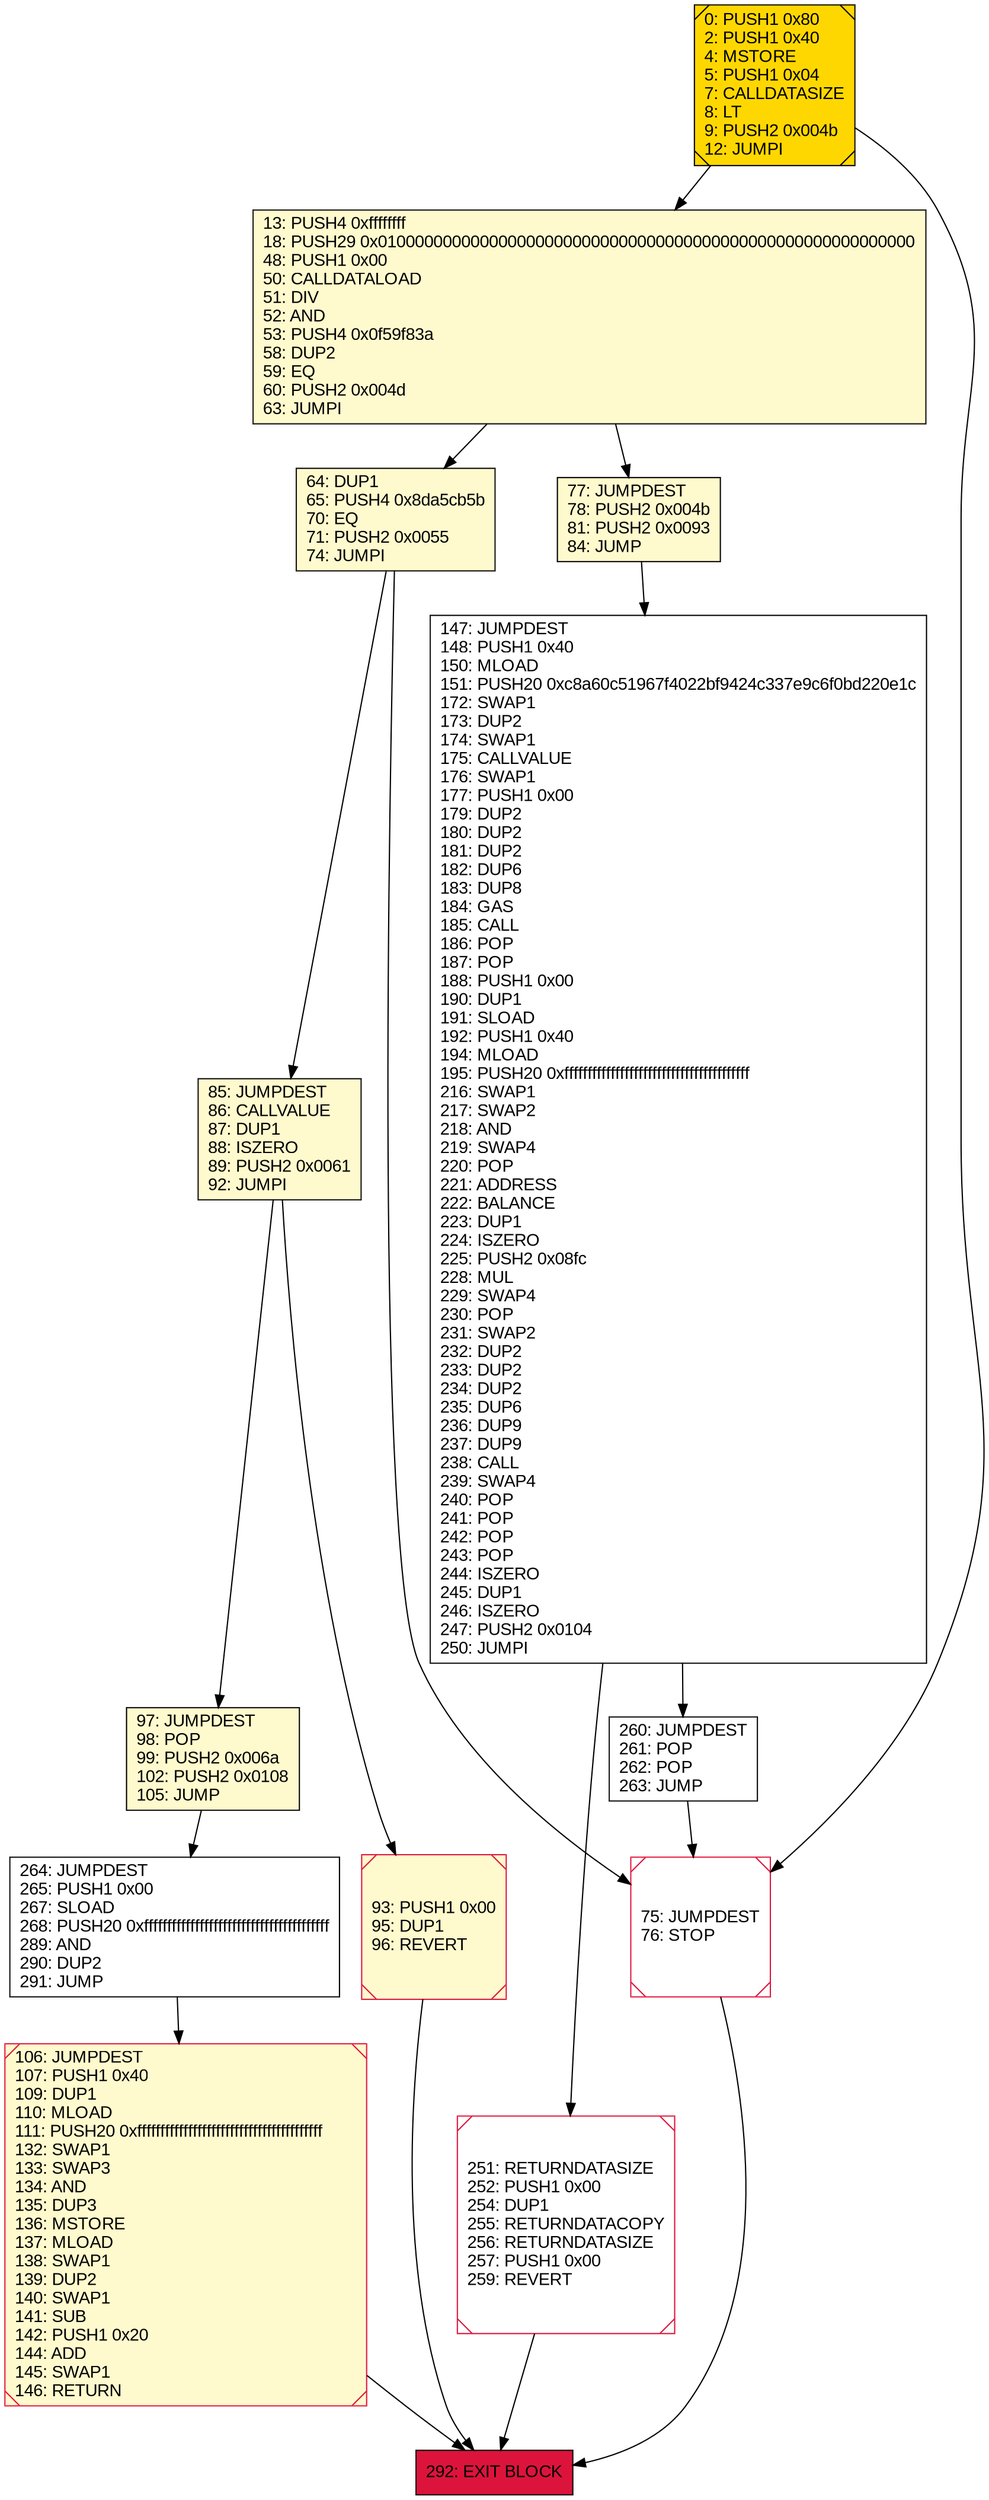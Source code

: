 digraph G {
bgcolor=transparent rankdir=UD;
node [shape=box style=filled color=black fillcolor=white fontname=arial fontcolor=black];
251 [label="251: RETURNDATASIZE\l252: PUSH1 0x00\l254: DUP1\l255: RETURNDATACOPY\l256: RETURNDATASIZE\l257: PUSH1 0x00\l259: REVERT\l" shape=Msquare color=crimson ];
13 [label="13: PUSH4 0xffffffff\l18: PUSH29 0x0100000000000000000000000000000000000000000000000000000000\l48: PUSH1 0x00\l50: CALLDATALOAD\l51: DIV\l52: AND\l53: PUSH4 0x0f59f83a\l58: DUP2\l59: EQ\l60: PUSH2 0x004d\l63: JUMPI\l" fillcolor=lemonchiffon ];
147 [label="147: JUMPDEST\l148: PUSH1 0x40\l150: MLOAD\l151: PUSH20 0xc8a60c51967f4022bf9424c337e9c6f0bd220e1c\l172: SWAP1\l173: DUP2\l174: SWAP1\l175: CALLVALUE\l176: SWAP1\l177: PUSH1 0x00\l179: DUP2\l180: DUP2\l181: DUP2\l182: DUP6\l183: DUP8\l184: GAS\l185: CALL\l186: POP\l187: POP\l188: PUSH1 0x00\l190: DUP1\l191: SLOAD\l192: PUSH1 0x40\l194: MLOAD\l195: PUSH20 0xffffffffffffffffffffffffffffffffffffffff\l216: SWAP1\l217: SWAP2\l218: AND\l219: SWAP4\l220: POP\l221: ADDRESS\l222: BALANCE\l223: DUP1\l224: ISZERO\l225: PUSH2 0x08fc\l228: MUL\l229: SWAP4\l230: POP\l231: SWAP2\l232: DUP2\l233: DUP2\l234: DUP2\l235: DUP6\l236: DUP9\l237: DUP9\l238: CALL\l239: SWAP4\l240: POP\l241: POP\l242: POP\l243: POP\l244: ISZERO\l245: DUP1\l246: ISZERO\l247: PUSH2 0x0104\l250: JUMPI\l" ];
292 [label="292: EXIT BLOCK\l" fillcolor=crimson ];
64 [label="64: DUP1\l65: PUSH4 0x8da5cb5b\l70: EQ\l71: PUSH2 0x0055\l74: JUMPI\l" fillcolor=lemonchiffon ];
0 [label="0: PUSH1 0x80\l2: PUSH1 0x40\l4: MSTORE\l5: PUSH1 0x04\l7: CALLDATASIZE\l8: LT\l9: PUSH2 0x004b\l12: JUMPI\l" fillcolor=lemonchiffon shape=Msquare fillcolor=gold ];
260 [label="260: JUMPDEST\l261: POP\l262: POP\l263: JUMP\l" ];
77 [label="77: JUMPDEST\l78: PUSH2 0x004b\l81: PUSH2 0x0093\l84: JUMP\l" fillcolor=lemonchiffon ];
85 [label="85: JUMPDEST\l86: CALLVALUE\l87: DUP1\l88: ISZERO\l89: PUSH2 0x0061\l92: JUMPI\l" fillcolor=lemonchiffon ];
93 [label="93: PUSH1 0x00\l95: DUP1\l96: REVERT\l" fillcolor=lemonchiffon shape=Msquare color=crimson ];
264 [label="264: JUMPDEST\l265: PUSH1 0x00\l267: SLOAD\l268: PUSH20 0xffffffffffffffffffffffffffffffffffffffff\l289: AND\l290: DUP2\l291: JUMP\l" ];
75 [label="75: JUMPDEST\l76: STOP\l" shape=Msquare color=crimson ];
97 [label="97: JUMPDEST\l98: POP\l99: PUSH2 0x006a\l102: PUSH2 0x0108\l105: JUMP\l" fillcolor=lemonchiffon ];
106 [label="106: JUMPDEST\l107: PUSH1 0x40\l109: DUP1\l110: MLOAD\l111: PUSH20 0xffffffffffffffffffffffffffffffffffffffff\l132: SWAP1\l133: SWAP3\l134: AND\l135: DUP3\l136: MSTORE\l137: MLOAD\l138: SWAP1\l139: DUP2\l140: SWAP1\l141: SUB\l142: PUSH1 0x20\l144: ADD\l145: SWAP1\l146: RETURN\l" fillcolor=lemonchiffon shape=Msquare color=crimson ];
97 -> 264;
147 -> 251;
264 -> 106;
85 -> 97;
251 -> 292;
13 -> 64;
85 -> 93;
0 -> 13;
147 -> 260;
260 -> 75;
0 -> 75;
13 -> 77;
77 -> 147;
64 -> 75;
93 -> 292;
75 -> 292;
106 -> 292;
64 -> 85;
}